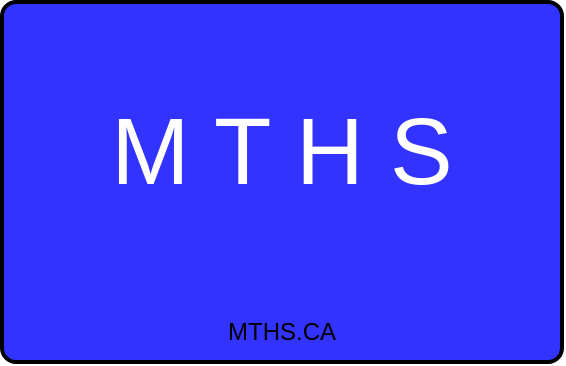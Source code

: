 <mxfile>
    <diagram id="qhoiNvwug5O0euJqIQDS" name="Page-3">
        <mxGraphModel dx="537" dy="332" grid="1" gridSize="10" guides="1" tooltips="1" connect="1" arrows="1" fold="1" page="1" pageScale="1" pageWidth="850" pageHeight="1100" math="0" shadow="0">
            <root>
                <mxCell id="0"/>
                <mxCell id="1" parent="0"/>
                <mxCell id="vm4QoecOF2_AN1zuIoER-4" value="" style="rounded=1;whiteSpace=wrap;html=1;absoluteArcSize=1;arcSize=14;strokeWidth=2;fillColor=#3333FF;" vertex="1" parent="1">
                    <mxGeometry x="50" y="50" width="280" height="180" as="geometry"/>
                </mxCell>
                <mxCell id="s1LzoatvKeAg4hM83JSA-1" value="MTHS.CA" style="text;strokeColor=none;align=center;fillColor=none;html=1;verticalAlign=middle;whiteSpace=wrap;rounded=0;" vertex="1" parent="1">
                    <mxGeometry x="160" y="200" width="60" height="30" as="geometry"/>
                </mxCell>
                <mxCell id="s1LzoatvKeAg4hM83JSA-2" value="&lt;font style=&quot;color: rgb(255, 255, 255); font-size: 47px;&quot;&gt;M T H S&lt;/font&gt;" style="text;strokeColor=none;align=center;fillColor=none;html=1;verticalAlign=middle;whiteSpace=wrap;rounded=0;" vertex="1" parent="1">
                    <mxGeometry x="85" y="110" width="210" height="30" as="geometry"/>
                </mxCell>
            </root>
        </mxGraphModel>
    </diagram>
</mxfile>